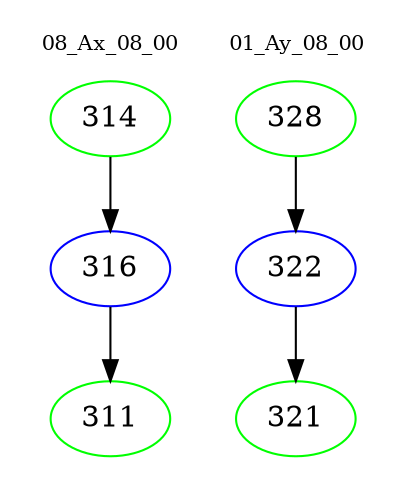 digraph{
subgraph cluster_0 {
color = white
label = "08_Ax_08_00";
fontsize=10;
T0_314 [label="314", color="green"]
T0_314 -> T0_316 [color="black"]
T0_316 [label="316", color="blue"]
T0_316 -> T0_311 [color="black"]
T0_311 [label="311", color="green"]
}
subgraph cluster_1 {
color = white
label = "01_Ay_08_00";
fontsize=10;
T1_328 [label="328", color="green"]
T1_328 -> T1_322 [color="black"]
T1_322 [label="322", color="blue"]
T1_322 -> T1_321 [color="black"]
T1_321 [label="321", color="green"]
}
}
